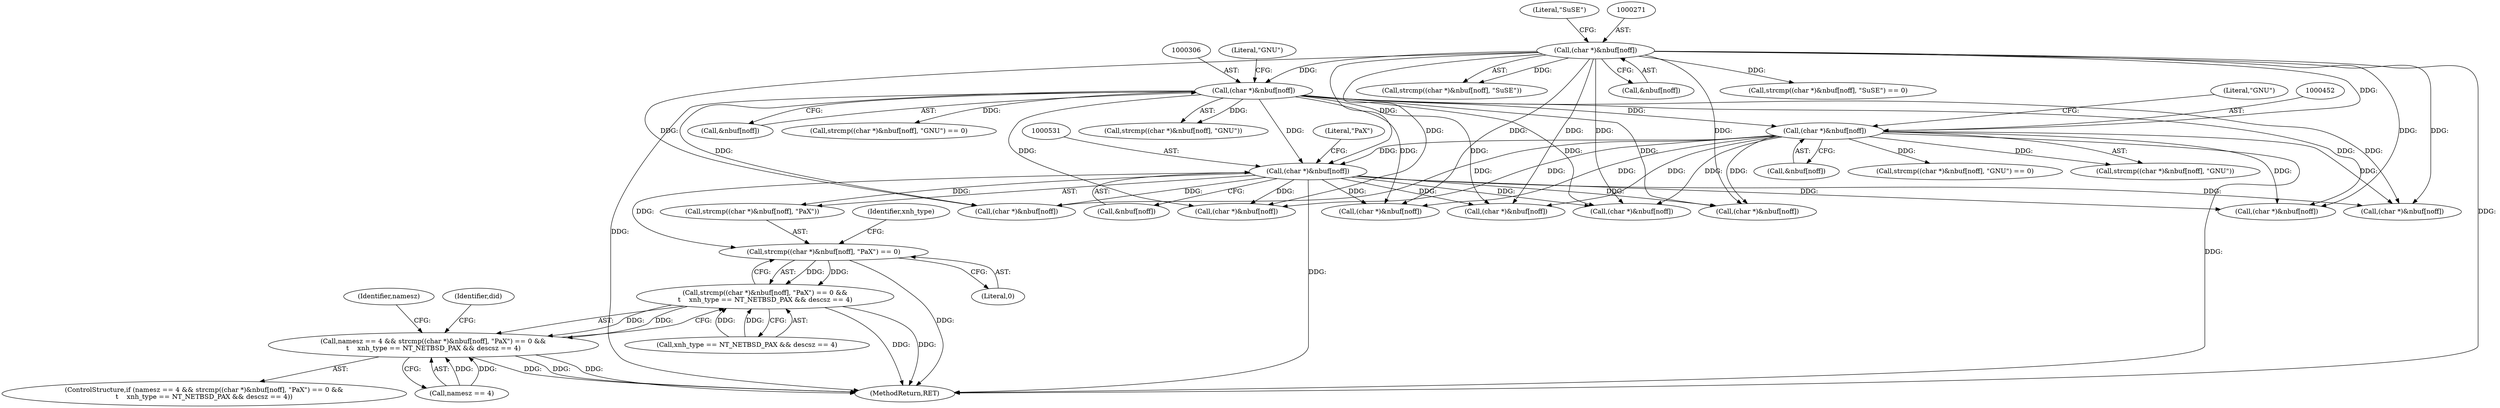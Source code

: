 digraph "0_file_b4c01141e5367f247b84dcaf6aefbb4e741842b8@API" {
"1000528" [label="(Call,strcmp((char *)&nbuf[noff], \"PaX\") == 0)"];
"1000530" [label="(Call,(char *)&nbuf[noff])"];
"1000305" [label="(Call,(char *)&nbuf[noff])"];
"1000270" [label="(Call,(char *)&nbuf[noff])"];
"1000451" [label="(Call,(char *)&nbuf[noff])"];
"1000527" [label="(Call,strcmp((char *)&nbuf[noff], \"PaX\") == 0 &&\n\t    xnh_type == NT_NETBSD_PAX && descsz == 4)"];
"1000523" [label="(Call,namesz == 4 && strcmp((char *)&nbuf[noff], \"PaX\") == 0 &&\n\t    xnh_type == NT_NETBSD_PAX && descsz == 4)"];
"1000449" [label="(Call,strcmp((char *)&nbuf[noff], \"GNU\") == 0)"];
"1000528" [label="(Call,strcmp((char *)&nbuf[noff], \"PaX\") == 0)"];
"1000536" [label="(Literal,\"PaX\")"];
"1000529" [label="(Call,strcmp((char *)&nbuf[noff], \"PaX\"))"];
"1000305" [label="(Call,(char *)&nbuf[noff])"];
"1000540" [label="(Identifier,xnh_type)"];
"1000450" [label="(Call,strcmp((char *)&nbuf[noff], \"GNU\"))"];
"1000270" [label="(Call,(char *)&nbuf[noff])"];
"1000307" [label="(Call,&nbuf[noff])"];
"1000303" [label="(Call,strcmp((char *)&nbuf[noff], \"GNU\") == 0)"];
"1000522" [label="(ControlStructure,if (namesz == 4 && strcmp((char *)&nbuf[noff], \"PaX\") == 0 &&\n\t    xnh_type == NT_NETBSD_PAX && descsz == 4))"];
"1000524" [label="(Call,namesz == 4)"];
"1000523" [label="(Call,namesz == 4 && strcmp((char *)&nbuf[noff], \"PaX\") == 0 &&\n\t    xnh_type == NT_NETBSD_PAX && descsz == 4)"];
"1000530" [label="(Call,(char *)&nbuf[noff])"];
"1001237" [label="(MethodReturn,RET)"];
"1000276" [label="(Literal,\"SuSE\")"];
"1000537" [label="(Literal,0)"];
"1000551" [label="(Identifier,did)"];
"1000532" [label="(Call,&nbuf[noff])"];
"1000887" [label="(Call,(char *)&nbuf[noff])"];
"1000795" [label="(Call,(char *)&nbuf[noff])"];
"1000527" [label="(Call,strcmp((char *)&nbuf[noff], \"PaX\") == 0 &&\n\t    xnh_type == NT_NETBSD_PAX && descsz == 4)"];
"1000925" [label="(Call,(char *)&nbuf[noff])"];
"1000311" [label="(Literal,\"GNU\")"];
"1000624" [label="(Call,(char *)&nbuf[noff])"];
"1000620" [label="(Identifier,namesz)"];
"1000872" [label="(Call,(char *)&nbuf[noff])"];
"1000269" [label="(Call,strcmp((char *)&nbuf[noff], \"SuSE\"))"];
"1000304" [label="(Call,strcmp((char *)&nbuf[noff], \"GNU\"))"];
"1000538" [label="(Call,xnh_type == NT_NETBSD_PAX && descsz == 4)"];
"1000756" [label="(Call,(char *)&nbuf[noff])"];
"1000717" [label="(Call,(char *)&nbuf[noff])"];
"1000451" [label="(Call,(char *)&nbuf[noff])"];
"1000272" [label="(Call,&nbuf[noff])"];
"1000906" [label="(Call,(char *)&nbuf[noff])"];
"1000453" [label="(Call,&nbuf[noff])"];
"1000457" [label="(Literal,\"GNU\")"];
"1000268" [label="(Call,strcmp((char *)&nbuf[noff], \"SuSE\") == 0)"];
"1000528" -> "1000527"  [label="AST: "];
"1000528" -> "1000537"  [label="CFG: "];
"1000529" -> "1000528"  [label="AST: "];
"1000537" -> "1000528"  [label="AST: "];
"1000540" -> "1000528"  [label="CFG: "];
"1000527" -> "1000528"  [label="CFG: "];
"1000528" -> "1001237"  [label="DDG: "];
"1000528" -> "1000527"  [label="DDG: "];
"1000528" -> "1000527"  [label="DDG: "];
"1000530" -> "1000528"  [label="DDG: "];
"1000530" -> "1000529"  [label="AST: "];
"1000530" -> "1000532"  [label="CFG: "];
"1000531" -> "1000530"  [label="AST: "];
"1000532" -> "1000530"  [label="AST: "];
"1000536" -> "1000530"  [label="CFG: "];
"1000530" -> "1001237"  [label="DDG: "];
"1000530" -> "1000529"  [label="DDG: "];
"1000305" -> "1000530"  [label="DDG: "];
"1000451" -> "1000530"  [label="DDG: "];
"1000270" -> "1000530"  [label="DDG: "];
"1000530" -> "1000624"  [label="DDG: "];
"1000530" -> "1000717"  [label="DDG: "];
"1000530" -> "1000756"  [label="DDG: "];
"1000530" -> "1000795"  [label="DDG: "];
"1000530" -> "1000872"  [label="DDG: "];
"1000530" -> "1000887"  [label="DDG: "];
"1000530" -> "1000906"  [label="DDG: "];
"1000530" -> "1000925"  [label="DDG: "];
"1000305" -> "1000304"  [label="AST: "];
"1000305" -> "1000307"  [label="CFG: "];
"1000306" -> "1000305"  [label="AST: "];
"1000307" -> "1000305"  [label="AST: "];
"1000311" -> "1000305"  [label="CFG: "];
"1000305" -> "1001237"  [label="DDG: "];
"1000305" -> "1000303"  [label="DDG: "];
"1000305" -> "1000304"  [label="DDG: "];
"1000270" -> "1000305"  [label="DDG: "];
"1000305" -> "1000451"  [label="DDG: "];
"1000305" -> "1000624"  [label="DDG: "];
"1000305" -> "1000717"  [label="DDG: "];
"1000305" -> "1000756"  [label="DDG: "];
"1000305" -> "1000795"  [label="DDG: "];
"1000305" -> "1000872"  [label="DDG: "];
"1000305" -> "1000887"  [label="DDG: "];
"1000305" -> "1000906"  [label="DDG: "];
"1000305" -> "1000925"  [label="DDG: "];
"1000270" -> "1000269"  [label="AST: "];
"1000270" -> "1000272"  [label="CFG: "];
"1000271" -> "1000270"  [label="AST: "];
"1000272" -> "1000270"  [label="AST: "];
"1000276" -> "1000270"  [label="CFG: "];
"1000270" -> "1001237"  [label="DDG: "];
"1000270" -> "1000268"  [label="DDG: "];
"1000270" -> "1000269"  [label="DDG: "];
"1000270" -> "1000451"  [label="DDG: "];
"1000270" -> "1000624"  [label="DDG: "];
"1000270" -> "1000717"  [label="DDG: "];
"1000270" -> "1000756"  [label="DDG: "];
"1000270" -> "1000795"  [label="DDG: "];
"1000270" -> "1000872"  [label="DDG: "];
"1000270" -> "1000887"  [label="DDG: "];
"1000270" -> "1000906"  [label="DDG: "];
"1000270" -> "1000925"  [label="DDG: "];
"1000451" -> "1000450"  [label="AST: "];
"1000451" -> "1000453"  [label="CFG: "];
"1000452" -> "1000451"  [label="AST: "];
"1000453" -> "1000451"  [label="AST: "];
"1000457" -> "1000451"  [label="CFG: "];
"1000451" -> "1001237"  [label="DDG: "];
"1000451" -> "1000449"  [label="DDG: "];
"1000451" -> "1000450"  [label="DDG: "];
"1000451" -> "1000624"  [label="DDG: "];
"1000451" -> "1000717"  [label="DDG: "];
"1000451" -> "1000756"  [label="DDG: "];
"1000451" -> "1000795"  [label="DDG: "];
"1000451" -> "1000872"  [label="DDG: "];
"1000451" -> "1000887"  [label="DDG: "];
"1000451" -> "1000906"  [label="DDG: "];
"1000451" -> "1000925"  [label="DDG: "];
"1000527" -> "1000523"  [label="AST: "];
"1000527" -> "1000538"  [label="CFG: "];
"1000538" -> "1000527"  [label="AST: "];
"1000523" -> "1000527"  [label="CFG: "];
"1000527" -> "1001237"  [label="DDG: "];
"1000527" -> "1001237"  [label="DDG: "];
"1000527" -> "1000523"  [label="DDG: "];
"1000527" -> "1000523"  [label="DDG: "];
"1000538" -> "1000527"  [label="DDG: "];
"1000538" -> "1000527"  [label="DDG: "];
"1000523" -> "1000522"  [label="AST: "];
"1000523" -> "1000524"  [label="CFG: "];
"1000524" -> "1000523"  [label="AST: "];
"1000551" -> "1000523"  [label="CFG: "];
"1000620" -> "1000523"  [label="CFG: "];
"1000523" -> "1001237"  [label="DDG: "];
"1000523" -> "1001237"  [label="DDG: "];
"1000523" -> "1001237"  [label="DDG: "];
"1000524" -> "1000523"  [label="DDG: "];
"1000524" -> "1000523"  [label="DDG: "];
}
